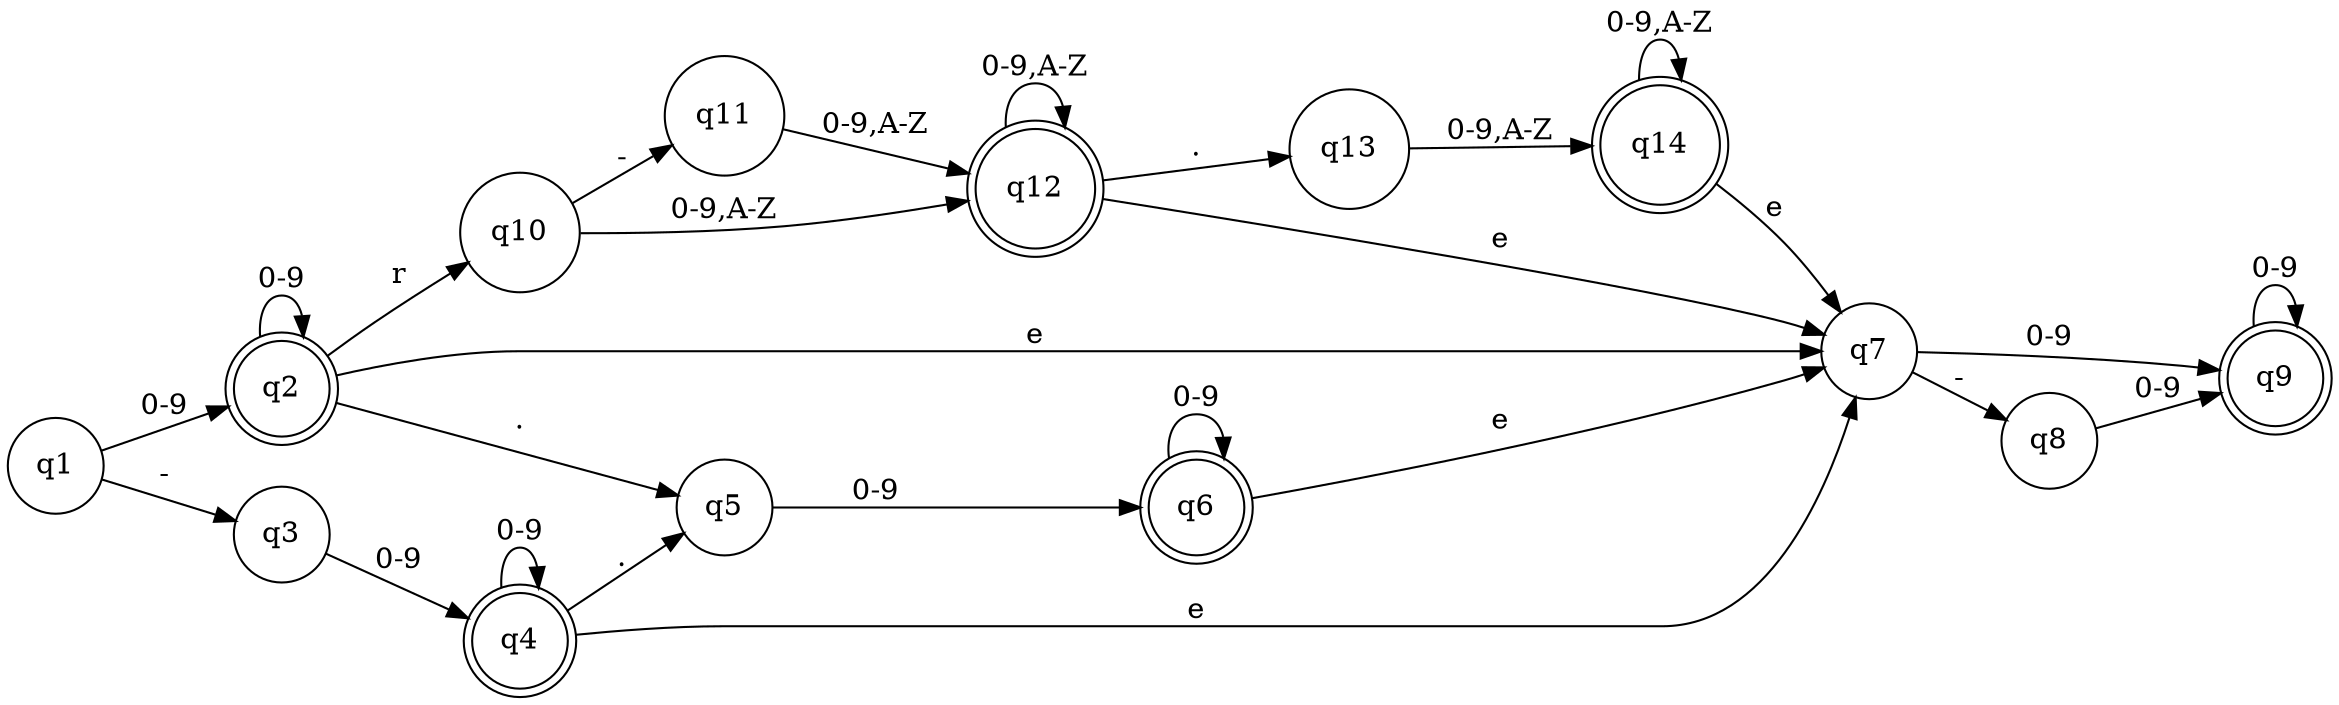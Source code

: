 digraph literals_numeric_dfa {
	rankdir=LR;

	node [shape = doublecircle]; q2 q4 q6 q9 q12 q14;
	node [shape = circle];
	
	q1 -> q2   [label = "0-9"]
	q1 -> q3   [label = "-"]
	q2 -> q2   [label = "0-9"]
	q2 -> q5   [label = "."]
	q2 -> q7   [label = "e"]
	q2 -> q10  [label = "r"]
	q3 -> q4   [label = "0-9"]
	q4 -> q4   [label = "0-9"]
	q4 -> q5   [label = "."]
	q4 -> q7   [label = "e"]
	q5 -> q6   [label = "0-9"]
	q6 -> q6   [label = "0-9"]
	q6 -> q7   [label = "e"]
	q7 -> q8   [label = "-"]
	q7 -> q9   [label = "0-9"]
	q8 -> q9   [label = "0-9"]
	q9 -> q9   [label = "0-9"]
	q10 -> q12 [label = "0-9,A-Z"]
	q10 -> q11 [label = "-"]
	q11 -> q12 [label = "0-9,A-Z"]
	q12 -> q12 [label = "0-9,A-Z"]
	q12 -> q13 [label = "."]
	q12 -> q7  [label = "e"]
	q13 -> q14 [label = "0-9,A-Z"]
	q14 -> q14 [label = "0-9,A-Z"]
	q14 -> q7  [label = "e"]
}
